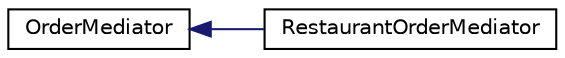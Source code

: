 digraph "Graphical Class Hierarchy"
{
 // LATEX_PDF_SIZE
  edge [fontname="Helvetica",fontsize="10",labelfontname="Helvetica",labelfontsize="10"];
  node [fontname="Helvetica",fontsize="10",shape=record];
  rankdir="LR";
  Node0 [label="OrderMediator",height=0.2,width=0.4,color="black", fillcolor="white", style="filled",URL="$classOrderMediator.html",tooltip="The OrderMediator class is an abstract class that defines the interface for a mediator between the Wa..."];
  Node0 -> Node1 [dir="back",color="midnightblue",fontsize="10",style="solid",fontname="Helvetica"];
  Node1 [label="RestaurantOrderMediator",height=0.2,width=0.4,color="black", fillcolor="white", style="filled",URL="$classRestaurantOrderMediator.html",tooltip="A mediator class that coordinates communication between waiters, chefs, and bartender to fulfill orde..."];
}

